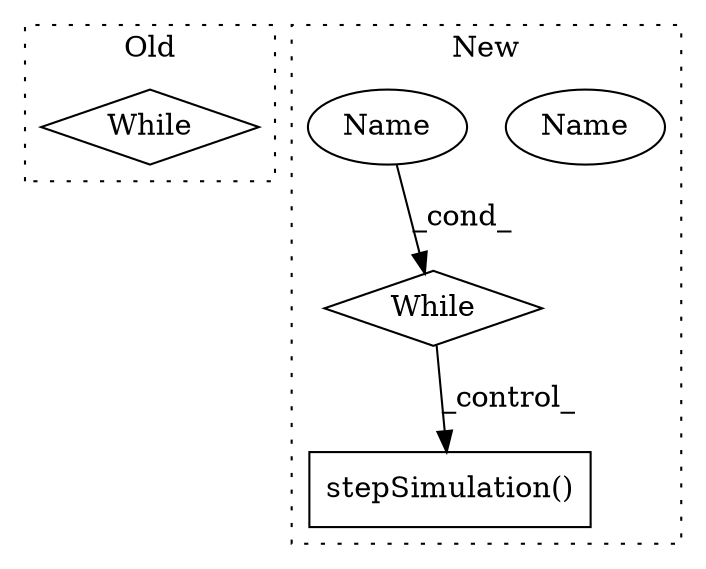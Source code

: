 digraph G {
subgraph cluster0 {
1 [label="While" a="52" s="3499,3509" l="6,10" shape="diamond"];
label = "Old";
style="dotted";
}
subgraph cluster1 {
2 [label="stepSimulation()" a="75" s="3703" l="18" shape="box"];
3 [label="While" a="52" s="3683,3693" l="6,10" shape="diamond"];
4 [label="Name" a="87" s="3689" l="4" shape="ellipse"];
5 [label="Name" a="87" s="3689" l="4" shape="ellipse"];
label = "New";
style="dotted";
}
3 -> 2 [label="_control_"];
5 -> 3 [label="_cond_"];
}